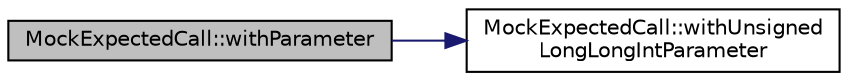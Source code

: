 digraph "MockExpectedCall::withParameter"
{
 // LATEX_PDF_SIZE
  edge [fontname="Helvetica",fontsize="10",labelfontname="Helvetica",labelfontsize="10"];
  node [fontname="Helvetica",fontsize="10",shape=record];
  rankdir="LR";
  Node1 [label="MockExpectedCall::withParameter",height=0.2,width=0.4,color="black", fillcolor="grey75", style="filled", fontcolor="black",tooltip=" "];
  Node1 -> Node2 [color="midnightblue",fontsize="10",style="solid",fontname="Helvetica"];
  Node2 [label="MockExpectedCall::withUnsigned\lLongLongIntParameter",height=0.2,width=0.4,color="black", fillcolor="white", style="filled",URL="$classMockExpectedCall.html#a7d0ff4b8fb2e1ed7e3635a3b83884eee",tooltip=" "];
}
